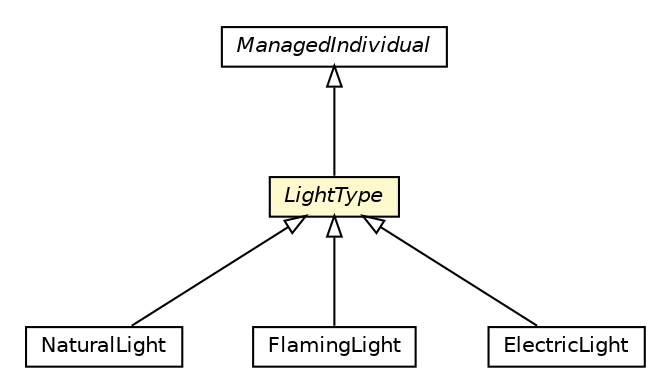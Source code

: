 #!/usr/local/bin/dot
#
# Class diagram 
# Generated by UMLGraph version R5_6-24-gf6e263 (http://www.umlgraph.org/)
#

digraph G {
	edge [fontname="Helvetica",fontsize=10,labelfontname="Helvetica",labelfontsize=10];
	node [fontname="Helvetica",fontsize=10,shape=plaintext];
	nodesep=0.25;
	ranksep=0.5;
	// org.universAAL.middleware.owl.ManagedIndividual
	c5165814 [label=<<table title="org.universAAL.middleware.owl.ManagedIndividual" border="0" cellborder="1" cellspacing="0" cellpadding="2" port="p" href="../../middleware/owl/ManagedIndividual.html">
		<tr><td><table border="0" cellspacing="0" cellpadding="1">
<tr><td align="center" balign="center"><font face="Helvetica-Oblique"> ManagedIndividual </font></td></tr>
		</table></td></tr>
		</table>>, URL="../../middleware/owl/ManagedIndividual.html", fontname="Helvetica", fontcolor="black", fontsize=10.0];
	// org.universAAL.ontology.lighting.NaturalLight
	c5166610 [label=<<table title="org.universAAL.ontology.lighting.NaturalLight" border="0" cellborder="1" cellspacing="0" cellpadding="2" port="p" href="./NaturalLight.html">
		<tr><td><table border="0" cellspacing="0" cellpadding="1">
<tr><td align="center" balign="center"> NaturalLight </td></tr>
		</table></td></tr>
		</table>>, URL="./NaturalLight.html", fontname="Helvetica", fontcolor="black", fontsize=10.0];
	// org.universAAL.ontology.lighting.FlamingLight
	c5166611 [label=<<table title="org.universAAL.ontology.lighting.FlamingLight" border="0" cellborder="1" cellspacing="0" cellpadding="2" port="p" href="./FlamingLight.html">
		<tr><td><table border="0" cellspacing="0" cellpadding="1">
<tr><td align="center" balign="center"> FlamingLight </td></tr>
		</table></td></tr>
		</table>>, URL="./FlamingLight.html", fontname="Helvetica", fontcolor="black", fontsize=10.0];
	// org.universAAL.ontology.lighting.ElectricLight
	c5166613 [label=<<table title="org.universAAL.ontology.lighting.ElectricLight" border="0" cellborder="1" cellspacing="0" cellpadding="2" port="p" href="./ElectricLight.html">
		<tr><td><table border="0" cellspacing="0" cellpadding="1">
<tr><td align="center" balign="center"> ElectricLight </td></tr>
		</table></td></tr>
		</table>>, URL="./ElectricLight.html", fontname="Helvetica", fontcolor="black", fontsize=10.0];
	// org.universAAL.ontology.lighting.LightType
	c5166615 [label=<<table title="org.universAAL.ontology.lighting.LightType" border="0" cellborder="1" cellspacing="0" cellpadding="2" port="p" bgcolor="lemonChiffon" href="./LightType.html">
		<tr><td><table border="0" cellspacing="0" cellpadding="1">
<tr><td align="center" balign="center"><font face="Helvetica-Oblique"> LightType </font></td></tr>
		</table></td></tr>
		</table>>, URL="./LightType.html", fontname="Helvetica", fontcolor="black", fontsize=10.0];
	//org.universAAL.ontology.lighting.NaturalLight extends org.universAAL.ontology.lighting.LightType
	c5166615:p -> c5166610:p [dir=back,arrowtail=empty];
	//org.universAAL.ontology.lighting.FlamingLight extends org.universAAL.ontology.lighting.LightType
	c5166615:p -> c5166611:p [dir=back,arrowtail=empty];
	//org.universAAL.ontology.lighting.ElectricLight extends org.universAAL.ontology.lighting.LightType
	c5166615:p -> c5166613:p [dir=back,arrowtail=empty];
	//org.universAAL.ontology.lighting.LightType extends org.universAAL.middleware.owl.ManagedIndividual
	c5165814:p -> c5166615:p [dir=back,arrowtail=empty];
}

